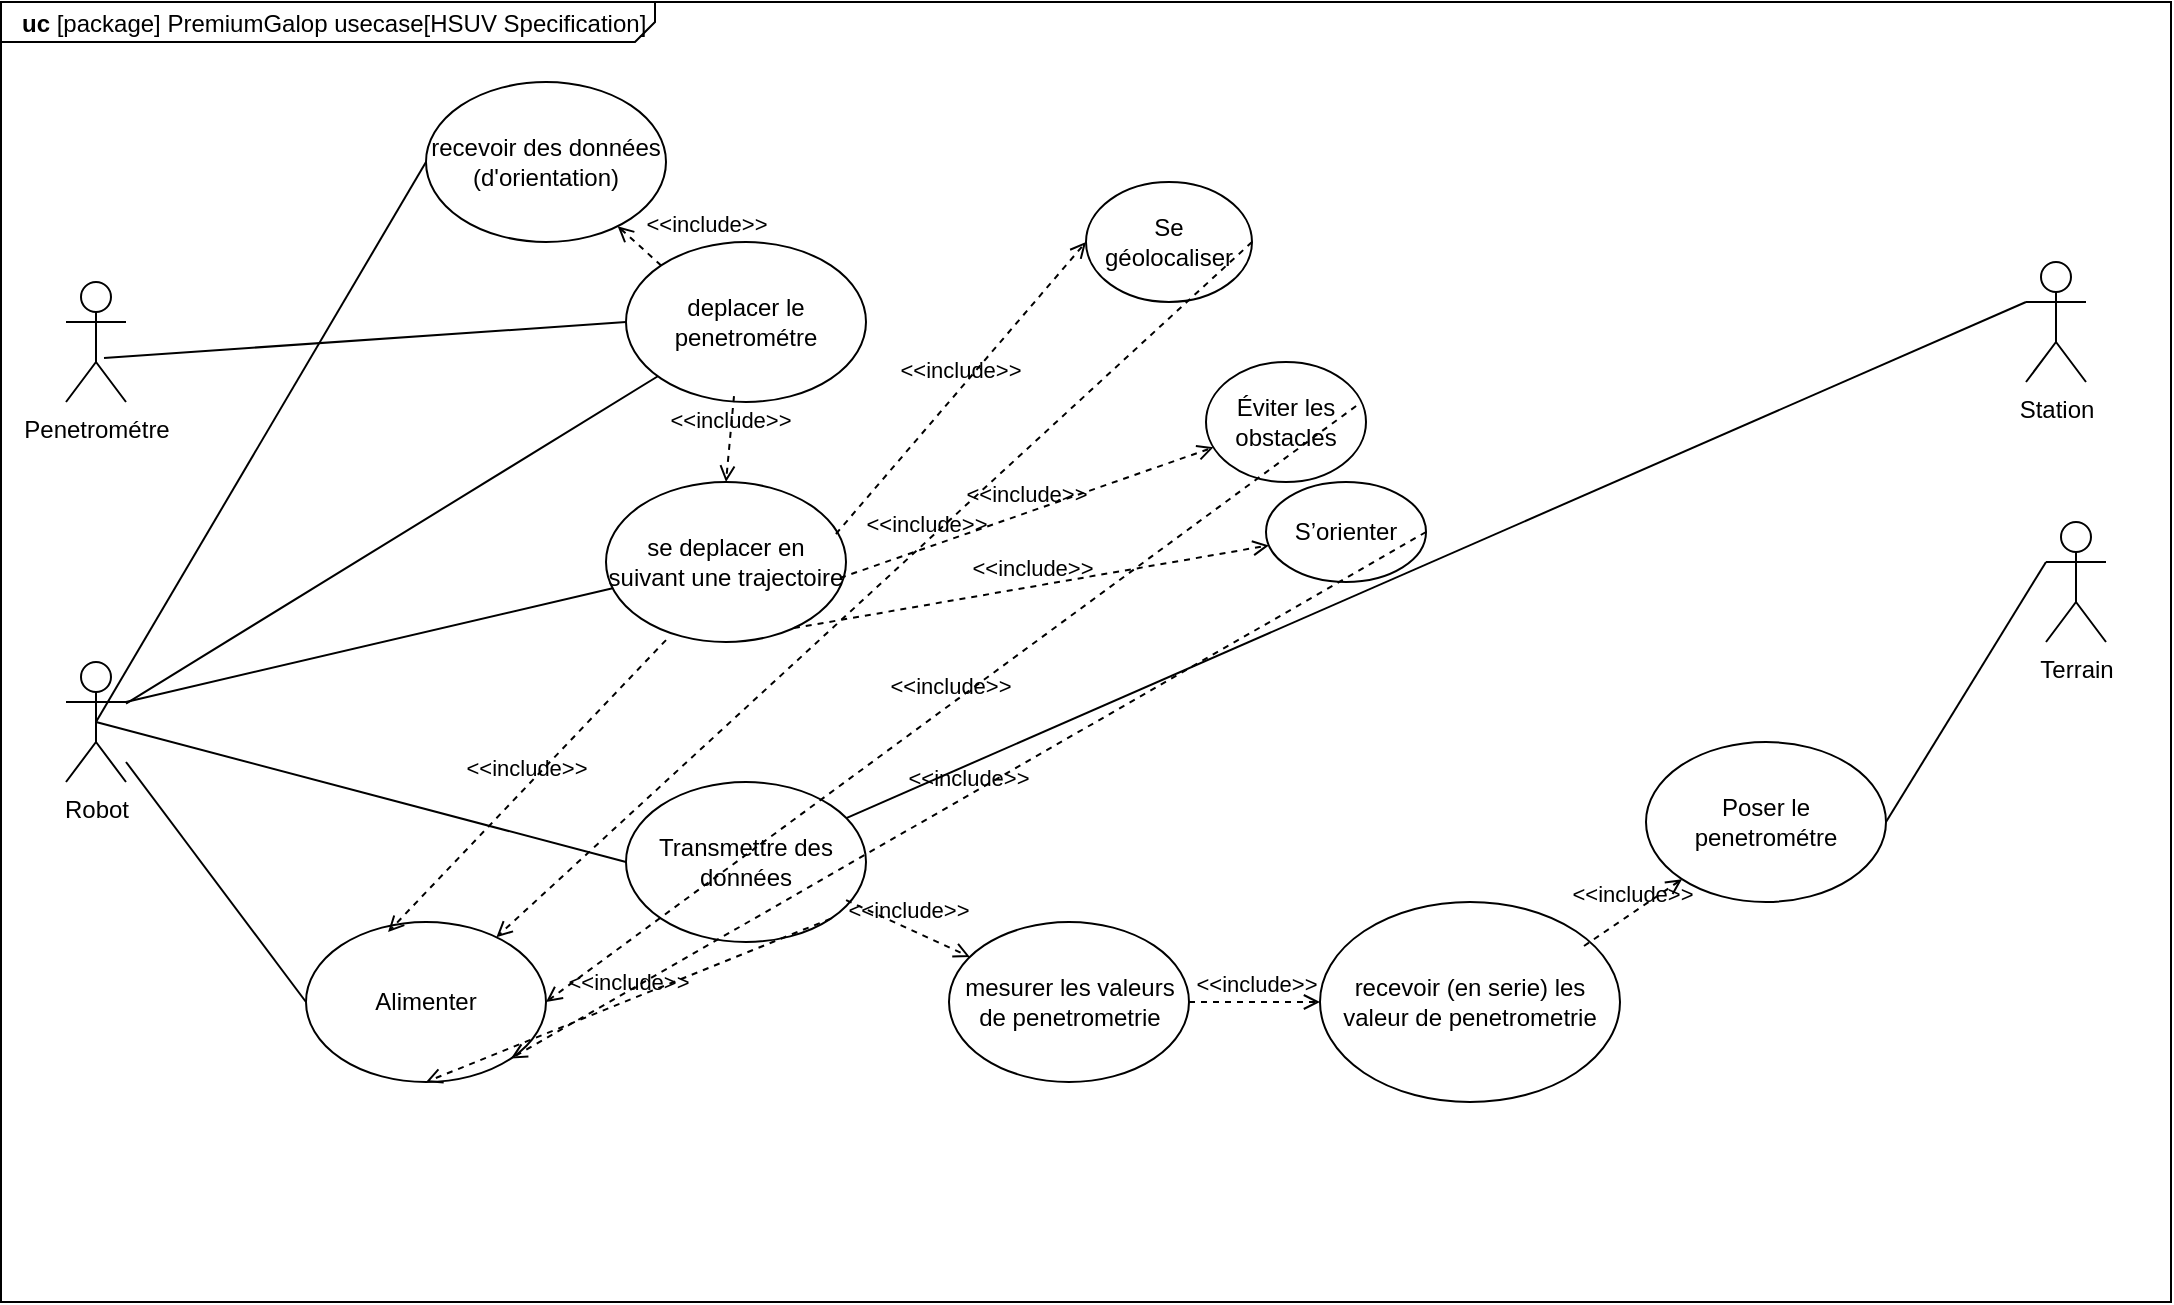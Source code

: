 <mxfile version="26.0.6">
  <diagram name="Page-1" id="929967ad-93f9-6ef4-fab6-5d389245f69c">
    <mxGraphModel dx="1434" dy="738" grid="1" gridSize="10" guides="1" tooltips="1" connect="1" arrows="1" fold="1" page="1" pageScale="1.5" pageWidth="1169" pageHeight="826" background="none" math="0" shadow="0">
      <root>
        <mxCell id="0" style=";html=1;" />
        <mxCell id="1" style=";html=1;" parent="0" />
        <mxCell id="1672d66443f91eb5-1" value="&lt;p style=&quot;margin: 0px ; margin-top: 4px ; margin-left: 10px ; text-align: left&quot;&gt;&lt;b&gt;uc&lt;/b&gt; [package] PremiumGalop usecase[HSUV Specification]&lt;/p&gt;" style="html=1;strokeWidth=1;shape=mxgraph.sysml.package;html=1;overflow=fill;whiteSpace=wrap;fillColor=none;gradientColor=none;fontSize=12;align=center;labelX=327.64;" parent="1" vertex="1">
          <mxGeometry x="217.5" y="70" width="1085" height="650" as="geometry" />
        </mxCell>
        <mxCell id="xCyyZixQw2WoGiizkKXN-24" value="deplacer le penetrométre" style="ellipse;whiteSpace=wrap;html=1;" parent="1" vertex="1">
          <mxGeometry x="530" y="190" width="120" height="80" as="geometry" />
        </mxCell>
        <mxCell id="xCyyZixQw2WoGiizkKXN-25" value="Penetrométre" style="shape=umlActor;verticalLabelPosition=bottom;verticalAlign=top;html=1;" parent="1" vertex="1">
          <mxGeometry x="250" y="210" width="30" height="60" as="geometry" />
        </mxCell>
        <mxCell id="xCyyZixQw2WoGiizkKXN-34" value="mesurer les valeurs de penetrometrie" style="ellipse;whiteSpace=wrap;html=1;" parent="1" vertex="1">
          <mxGeometry x="691.5" y="530" width="120" height="80" as="geometry" />
        </mxCell>
        <mxCell id="xCyyZixQw2WoGiizkKXN-35" value="recevoir (en serie) les valeur de penetrometrie" style="ellipse;whiteSpace=wrap;html=1;" parent="1" vertex="1">
          <mxGeometry x="877" y="520" width="150" height="100" as="geometry" />
        </mxCell>
        <mxCell id="xCyyZixQw2WoGiizkKXN-36" value="Alimenter" style="ellipse;whiteSpace=wrap;html=1;" parent="1" vertex="1">
          <mxGeometry x="370" y="530" width="120" height="80" as="geometry" />
        </mxCell>
        <mxCell id="xCyyZixQw2WoGiizkKXN-37" value="Robot" style="shape=umlActor;verticalLabelPosition=bottom;verticalAlign=top;html=1;outlineConnect=0;" parent="1" vertex="1">
          <mxGeometry x="250" y="400" width="30" height="60" as="geometry" />
        </mxCell>
        <mxCell id="xCyyZixQw2WoGiizkKXN-38" value="Terrain" style="shape=umlActor;verticalLabelPosition=bottom;verticalAlign=top;html=1;outlineConnect=0;" parent="1" vertex="1">
          <mxGeometry x="1240" y="330" width="30" height="60" as="geometry" />
        </mxCell>
        <mxCell id="rB0loOmNJxee1lKb3a_r-1" value="se deplacer en suivant une trajectoire" style="ellipse;whiteSpace=wrap;html=1;" parent="1" vertex="1">
          <mxGeometry x="520" y="310" width="120" height="80" as="geometry" />
        </mxCell>
        <mxCell id="rB0loOmNJxee1lKb3a_r-2" value="recevoir des données&lt;div&gt;(d&#39;orientation)&lt;/div&gt;" style="ellipse;whiteSpace=wrap;html=1;" parent="1" vertex="1">
          <mxGeometry x="430" y="110" width="120" height="80" as="geometry" />
        </mxCell>
        <mxCell id="rB0loOmNJxee1lKb3a_r-3" value="Se géolocaliser" style="ellipse;whiteSpace=wrap;html=1;" parent="1" vertex="1">
          <mxGeometry x="760" y="160" width="83" height="60" as="geometry" />
        </mxCell>
        <mxCell id="rB0loOmNJxee1lKb3a_r-4" value="S’orienter" style="ellipse;whiteSpace=wrap;html=1;" parent="1" vertex="1">
          <mxGeometry x="850" y="310" width="80" height="50" as="geometry" />
        </mxCell>
        <mxCell id="rB0loOmNJxee1lKb3a_r-5" value="Transmettre des données" style="ellipse;whiteSpace=wrap;html=1;" parent="1" vertex="1">
          <mxGeometry x="530" y="460" width="120" height="80" as="geometry" />
        </mxCell>
        <mxCell id="rB0loOmNJxee1lKb3a_r-6" value="Éviter les obstacles" style="ellipse;whiteSpace=wrap;html=1;" parent="1" vertex="1">
          <mxGeometry x="820" y="250" width="80" height="60" as="geometry" />
        </mxCell>
        <mxCell id="rB0loOmNJxee1lKb3a_r-8" value="" style="endArrow=none;html=1;rounded=0;exitX=0.633;exitY=0.633;exitDx=0;exitDy=0;exitPerimeter=0;entryX=0;entryY=0.5;entryDx=0;entryDy=0;" parent="1" source="xCyyZixQw2WoGiizkKXN-25" target="xCyyZixQw2WoGiizkKXN-24" edge="1">
          <mxGeometry width="50" height="50" relative="1" as="geometry">
            <mxPoint x="710" y="410" as="sourcePoint" />
            <mxPoint x="760" y="360" as="targetPoint" />
          </mxGeometry>
        </mxCell>
        <mxCell id="rB0loOmNJxee1lKb3a_r-9" value="" style="endArrow=none;html=1;rounded=0;entryX=0;entryY=0.5;entryDx=0;entryDy=0;" parent="1" source="xCyyZixQw2WoGiizkKXN-37" target="xCyyZixQw2WoGiizkKXN-36" edge="1">
          <mxGeometry width="50" height="50" relative="1" as="geometry">
            <mxPoint x="710" y="410" as="sourcePoint" />
            <mxPoint x="760" y="360" as="targetPoint" />
          </mxGeometry>
        </mxCell>
        <mxCell id="rB0loOmNJxee1lKb3a_r-10" value="" style="endArrow=none;html=1;rounded=0;exitX=1;exitY=0.333;exitDx=0;exitDy=0;exitPerimeter=0;" parent="1" source="xCyyZixQw2WoGiizkKXN-37" target="rB0loOmNJxee1lKb3a_r-1" edge="1">
          <mxGeometry width="50" height="50" relative="1" as="geometry">
            <mxPoint x="710" y="410" as="sourcePoint" />
            <mxPoint x="760" y="360" as="targetPoint" />
          </mxGeometry>
        </mxCell>
        <mxCell id="rB0loOmNJxee1lKb3a_r-13" value="Poser le penetrométre" style="ellipse;whiteSpace=wrap;html=1;" parent="1" vertex="1">
          <mxGeometry x="1040" y="440" width="120" height="80" as="geometry" />
        </mxCell>
        <mxCell id="rB0loOmNJxee1lKb3a_r-14" value="" style="endArrow=none;html=1;rounded=0;exitX=0;exitY=0.5;exitDx=0;exitDy=0;entryX=0.5;entryY=0.5;entryDx=0;entryDy=0;entryPerimeter=0;" parent="1" source="rB0loOmNJxee1lKb3a_r-5" target="xCyyZixQw2WoGiizkKXN-37" edge="1">
          <mxGeometry width="50" height="50" relative="1" as="geometry">
            <mxPoint x="710" y="410" as="sourcePoint" />
            <mxPoint x="760" y="360" as="targetPoint" />
          </mxGeometry>
        </mxCell>
        <mxCell id="rB0loOmNJxee1lKb3a_r-21" value="" style="endArrow=none;html=1;rounded=0;exitX=1;exitY=0.5;exitDx=0;exitDy=0;entryX=0;entryY=0.333;entryDx=0;entryDy=0;entryPerimeter=0;" parent="1" source="rB0loOmNJxee1lKb3a_r-13" target="xCyyZixQw2WoGiizkKXN-38" edge="1">
          <mxGeometry width="50" height="50" relative="1" as="geometry">
            <mxPoint x="710" y="410" as="sourcePoint" />
            <mxPoint x="760" y="360" as="targetPoint" />
          </mxGeometry>
        </mxCell>
        <mxCell id="rB0loOmNJxee1lKb3a_r-34" value="" style="endArrow=none;html=1;rounded=0;" parent="1" source="xCyyZixQw2WoGiizkKXN-37" target="xCyyZixQw2WoGiizkKXN-24" edge="1">
          <mxGeometry width="50" height="50" relative="1" as="geometry">
            <mxPoint x="710" y="410" as="sourcePoint" />
            <mxPoint x="760" y="360" as="targetPoint" />
          </mxGeometry>
        </mxCell>
        <mxCell id="rB0loOmNJxee1lKb3a_r-35" value="" style="endArrow=none;html=1;rounded=0;exitX=0.5;exitY=0.5;exitDx=0;exitDy=0;exitPerimeter=0;entryX=0;entryY=0.5;entryDx=0;entryDy=0;" parent="1" source="xCyyZixQw2WoGiizkKXN-37" target="rB0loOmNJxee1lKb3a_r-2" edge="1">
          <mxGeometry width="50" height="50" relative="1" as="geometry">
            <mxPoint x="710" y="410" as="sourcePoint" />
            <mxPoint x="760" y="360" as="targetPoint" />
          </mxGeometry>
        </mxCell>
        <mxCell id="fWp1YGjvgy9XPaXJVnxt-2" value="&amp;lt;&amp;lt;include&amp;gt;&amp;gt;" style="edgeStyle=none;html=1;endArrow=open;verticalAlign=bottom;dashed=1;labelBackgroundColor=none;rounded=0;exitX=0.958;exitY=0.325;exitDx=0;exitDy=0;exitPerimeter=0;entryX=0;entryY=0.5;entryDx=0;entryDy=0;" parent="1" source="rB0loOmNJxee1lKb3a_r-1" target="rB0loOmNJxee1lKb3a_r-3" edge="1">
          <mxGeometry width="160" relative="1" as="geometry">
            <mxPoint x="1194" y="280" as="sourcePoint" />
            <mxPoint x="793" y="180.813" as="targetPoint" />
          </mxGeometry>
        </mxCell>
        <mxCell id="uX5HNvDPI6Vro0gKgDdW-1" value="&amp;lt;&amp;lt;include&amp;gt;&amp;gt;" style="edgeStyle=none;html=1;endArrow=open;verticalAlign=bottom;dashed=1;labelBackgroundColor=none;rounded=0;exitX=0.25;exitY=0.988;exitDx=0;exitDy=0;exitPerimeter=0;entryX=0.342;entryY=0.063;entryDx=0;entryDy=0;entryPerimeter=0;" parent="1" source="rB0loOmNJxee1lKb3a_r-1" target="xCyyZixQw2WoGiizkKXN-36" edge="1">
          <mxGeometry width="160" relative="1" as="geometry">
            <mxPoint x="650" y="380" as="sourcePoint" />
            <mxPoint x="810" y="380" as="targetPoint" />
          </mxGeometry>
        </mxCell>
        <mxCell id="uX5HNvDPI6Vro0gKgDdW-2" value="&amp;lt;&amp;lt;include&amp;gt;&amp;gt;" style="edgeStyle=none;html=1;endArrow=open;verticalAlign=bottom;dashed=1;labelBackgroundColor=none;rounded=0;exitX=0.975;exitY=0.6;exitDx=0;exitDy=0;exitPerimeter=0;" parent="1" source="rB0loOmNJxee1lKb3a_r-1" target="rB0loOmNJxee1lKb3a_r-6" edge="1">
          <mxGeometry width="160" relative="1" as="geometry">
            <mxPoint x="650" y="380" as="sourcePoint" />
            <mxPoint x="810" y="380" as="targetPoint" />
          </mxGeometry>
        </mxCell>
        <mxCell id="uX5HNvDPI6Vro0gKgDdW-3" value="&amp;lt;&amp;lt;include&amp;gt;&amp;gt;" style="edgeStyle=none;html=1;endArrow=open;verticalAlign=bottom;dashed=1;labelBackgroundColor=none;rounded=0;exitX=0.783;exitY=0.913;exitDx=0;exitDy=0;exitPerimeter=0;" parent="1" source="rB0loOmNJxee1lKb3a_r-1" target="rB0loOmNJxee1lKb3a_r-4" edge="1">
          <mxGeometry width="160" relative="1" as="geometry">
            <mxPoint x="650" y="380" as="sourcePoint" />
            <mxPoint x="810" y="380" as="targetPoint" />
          </mxGeometry>
        </mxCell>
        <mxCell id="uX5HNvDPI6Vro0gKgDdW-4" value="&amp;lt;&amp;lt;include&amp;gt;&amp;gt;" style="edgeStyle=none;html=1;endArrow=open;verticalAlign=bottom;dashed=1;labelBackgroundColor=none;rounded=0;exitX=0.917;exitY=0.738;exitDx=0;exitDy=0;exitPerimeter=0;" parent="1" source="rB0loOmNJxee1lKb3a_r-5" target="xCyyZixQw2WoGiizkKXN-34" edge="1">
          <mxGeometry width="160" relative="1" as="geometry">
            <mxPoint x="650" y="380" as="sourcePoint" />
            <mxPoint x="810" y="380" as="targetPoint" />
          </mxGeometry>
        </mxCell>
        <mxCell id="uX5HNvDPI6Vro0gKgDdW-5" value="&amp;lt;&amp;lt;include&amp;gt;&amp;gt;" style="edgeStyle=none;html=1;endArrow=open;verticalAlign=bottom;dashed=1;labelBackgroundColor=none;rounded=0;exitX=1;exitY=0.5;exitDx=0;exitDy=0;" parent="1" source="xCyyZixQw2WoGiizkKXN-34" target="xCyyZixQw2WoGiizkKXN-35" edge="1">
          <mxGeometry width="160" relative="1" as="geometry">
            <mxPoint x="650" y="380" as="sourcePoint" />
            <mxPoint x="810" y="380" as="targetPoint" />
          </mxGeometry>
        </mxCell>
        <mxCell id="uX5HNvDPI6Vro0gKgDdW-6" value="&amp;lt;&amp;lt;include&amp;gt;&amp;gt;" style="edgeStyle=none;html=1;endArrow=open;verticalAlign=bottom;dashed=1;labelBackgroundColor=none;rounded=0;exitX=0.88;exitY=0.22;exitDx=0;exitDy=0;exitPerimeter=0;" parent="1" source="xCyyZixQw2WoGiizkKXN-35" target="rB0loOmNJxee1lKb3a_r-13" edge="1">
          <mxGeometry width="160" relative="1" as="geometry">
            <mxPoint x="650" y="380" as="sourcePoint" />
            <mxPoint x="810" y="380" as="targetPoint" />
          </mxGeometry>
        </mxCell>
        <mxCell id="qCUjX7SW4Hq-vfT8Qb6m-1" value="&amp;lt;&amp;lt;include&amp;gt;&amp;gt;" style="edgeStyle=none;html=1;endArrow=open;verticalAlign=bottom;dashed=1;labelBackgroundColor=none;rounded=0;exitX=0.45;exitY=0.963;exitDx=0;exitDy=0;exitPerimeter=0;entryX=0.5;entryY=0;entryDx=0;entryDy=0;" parent="1" source="xCyyZixQw2WoGiizkKXN-24" target="rB0loOmNJxee1lKb3a_r-1" edge="1">
          <mxGeometry width="160" relative="1" as="geometry">
            <mxPoint x="610" y="310" as="sourcePoint" />
            <mxPoint x="770" y="310" as="targetPoint" />
          </mxGeometry>
        </mxCell>
        <mxCell id="qCUjX7SW4Hq-vfT8Qb6m-3" value="Station" style="shape=umlActor;html=1;verticalLabelPosition=bottom;verticalAlign=top;align=center;" parent="1" vertex="1">
          <mxGeometry x="1230" y="200" width="30" height="60" as="geometry" />
        </mxCell>
        <mxCell id="qCUjX7SW4Hq-vfT8Qb6m-4" value="" style="edgeStyle=none;html=1;endArrow=none;verticalAlign=bottom;rounded=0;exitX=0;exitY=0.333;exitDx=0;exitDy=0;exitPerimeter=0;" parent="1" source="qCUjX7SW4Hq-vfT8Qb6m-3" target="rB0loOmNJxee1lKb3a_r-5" edge="1">
          <mxGeometry width="160" relative="1" as="geometry">
            <mxPoint x="710" y="390" as="sourcePoint" />
            <mxPoint x="870" y="390" as="targetPoint" />
          </mxGeometry>
        </mxCell>
        <mxCell id="qCUjX7SW4Hq-vfT8Qb6m-5" value="&amp;lt;&amp;lt;include&amp;gt;&amp;gt;" style="edgeStyle=none;html=1;endArrow=open;verticalAlign=bottom;dashed=1;labelBackgroundColor=none;rounded=0;exitX=0;exitY=0;exitDx=0;exitDy=0;" parent="1" source="xCyyZixQw2WoGiizkKXN-24" target="rB0loOmNJxee1lKb3a_r-2" edge="1">
          <mxGeometry x="-1" y="-25" width="160" relative="1" as="geometry">
            <mxPoint x="590" y="400" as="sourcePoint" />
            <mxPoint x="750" y="400" as="targetPoint" />
            <mxPoint x="6" y="7" as="offset" />
          </mxGeometry>
        </mxCell>
        <mxCell id="CDkINajCamrRLGNe-k_0-1" value="&amp;lt;&amp;lt;include&amp;gt;&amp;gt;" style="edgeStyle=none;html=1;endArrow=open;verticalAlign=bottom;dashed=1;labelBackgroundColor=none;rounded=0;exitX=1;exitY=0.5;exitDx=0;exitDy=0;" edge="1" parent="1" source="rB0loOmNJxee1lKb3a_r-3" target="xCyyZixQw2WoGiizkKXN-36">
          <mxGeometry x="-0.137" width="160" relative="1" as="geometry">
            <mxPoint x="650" y="380" as="sourcePoint" />
            <mxPoint x="810" y="380" as="targetPoint" />
            <mxPoint as="offset" />
          </mxGeometry>
        </mxCell>
        <mxCell id="CDkINajCamrRLGNe-k_0-2" value="&amp;lt;&amp;lt;include&amp;gt;&amp;gt;" style="edgeStyle=none;html=1;endArrow=open;verticalAlign=bottom;dashed=1;labelBackgroundColor=none;rounded=0;exitX=0.938;exitY=0.367;exitDx=0;exitDy=0;exitPerimeter=0;entryX=1;entryY=0.5;entryDx=0;entryDy=0;" edge="1" parent="1" source="rB0loOmNJxee1lKb3a_r-6" target="xCyyZixQw2WoGiizkKXN-36">
          <mxGeometry width="160" relative="1" as="geometry">
            <mxPoint x="650" y="380" as="sourcePoint" />
            <mxPoint x="810" y="380" as="targetPoint" />
          </mxGeometry>
        </mxCell>
        <mxCell id="CDkINajCamrRLGNe-k_0-3" value="&amp;lt;&amp;lt;include&amp;gt;&amp;gt;" style="edgeStyle=none;html=1;endArrow=open;verticalAlign=bottom;dashed=1;labelBackgroundColor=none;rounded=0;exitX=1;exitY=0.5;exitDx=0;exitDy=0;entryX=1;entryY=1;entryDx=0;entryDy=0;" edge="1" parent="1" source="rB0loOmNJxee1lKb3a_r-4" target="xCyyZixQw2WoGiizkKXN-36">
          <mxGeometry width="160" relative="1" as="geometry">
            <mxPoint x="650" y="380" as="sourcePoint" />
            <mxPoint x="810" y="380" as="targetPoint" />
          </mxGeometry>
        </mxCell>
        <mxCell id="CDkINajCamrRLGNe-k_0-4" value="&amp;lt;&amp;lt;include&amp;gt;&amp;gt;" style="edgeStyle=none;html=1;endArrow=open;verticalAlign=bottom;dashed=1;labelBackgroundColor=none;rounded=0;exitX=1;exitY=1;exitDx=0;exitDy=0;entryX=0.5;entryY=1;entryDx=0;entryDy=0;" edge="1" parent="1" source="rB0loOmNJxee1lKb3a_r-5" target="xCyyZixQw2WoGiizkKXN-36">
          <mxGeometry width="160" relative="1" as="geometry">
            <mxPoint x="650" y="380" as="sourcePoint" />
            <mxPoint x="810" y="380" as="targetPoint" />
          </mxGeometry>
        </mxCell>
      </root>
    </mxGraphModel>
  </diagram>
</mxfile>
